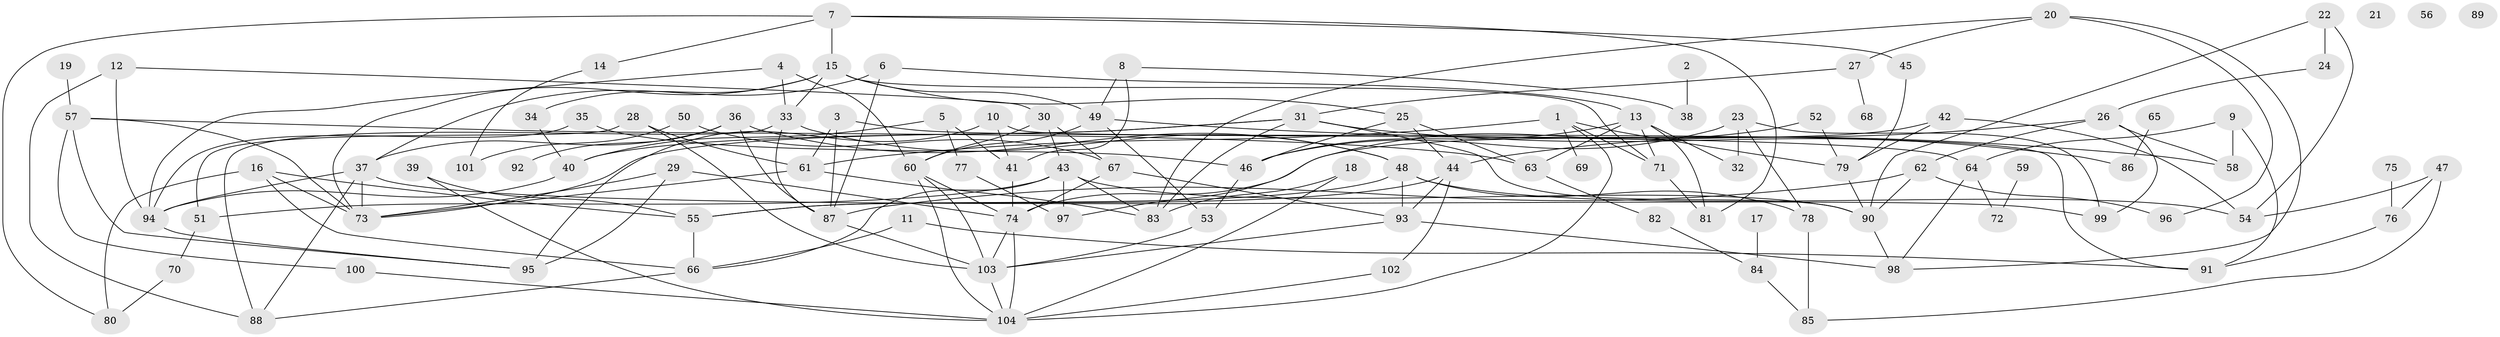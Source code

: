 // coarse degree distribution, {9: 0.038461538461538464, 1: 0.1346153846153846, 8: 0.038461538461538464, 3: 0.19230769230769232, 10: 0.019230769230769232, 4: 0.17307692307692307, 7: 0.07692307692307693, 2: 0.1346153846153846, 11: 0.057692307692307696, 0: 0.057692307692307696, 13: 0.038461538461538464, 5: 0.038461538461538464}
// Generated by graph-tools (version 1.1) at 2025/16/03/04/25 18:16:46]
// undirected, 104 vertices, 179 edges
graph export_dot {
graph [start="1"]
  node [color=gray90,style=filled];
  1;
  2;
  3;
  4;
  5;
  6;
  7;
  8;
  9;
  10;
  11;
  12;
  13;
  14;
  15;
  16;
  17;
  18;
  19;
  20;
  21;
  22;
  23;
  24;
  25;
  26;
  27;
  28;
  29;
  30;
  31;
  32;
  33;
  34;
  35;
  36;
  37;
  38;
  39;
  40;
  41;
  42;
  43;
  44;
  45;
  46;
  47;
  48;
  49;
  50;
  51;
  52;
  53;
  54;
  55;
  56;
  57;
  58;
  59;
  60;
  61;
  62;
  63;
  64;
  65;
  66;
  67;
  68;
  69;
  70;
  71;
  72;
  73;
  74;
  75;
  76;
  77;
  78;
  79;
  80;
  81;
  82;
  83;
  84;
  85;
  86;
  87;
  88;
  89;
  90;
  91;
  92;
  93;
  94;
  95;
  96;
  97;
  98;
  99;
  100;
  101;
  102;
  103;
  104;
  1 -- 61;
  1 -- 69;
  1 -- 71;
  1 -- 79;
  1 -- 104;
  2 -- 38;
  3 -- 61;
  3 -- 64;
  3 -- 87;
  4 -- 33;
  4 -- 60;
  4 -- 94;
  5 -- 40;
  5 -- 41;
  5 -- 77;
  6 -- 13;
  6 -- 37;
  6 -- 87;
  7 -- 14;
  7 -- 15;
  7 -- 45;
  7 -- 80;
  7 -- 81;
  8 -- 38;
  8 -- 41;
  8 -- 49;
  9 -- 58;
  9 -- 64;
  9 -- 91;
  10 -- 41;
  10 -- 91;
  10 -- 95;
  11 -- 66;
  11 -- 91;
  12 -- 30;
  12 -- 88;
  12 -- 94;
  13 -- 32;
  13 -- 46;
  13 -- 63;
  13 -- 71;
  13 -- 81;
  14 -- 101;
  15 -- 25;
  15 -- 33;
  15 -- 34;
  15 -- 49;
  15 -- 71;
  15 -- 73;
  16 -- 55;
  16 -- 66;
  16 -- 73;
  16 -- 80;
  17 -- 84;
  18 -- 83;
  18 -- 104;
  19 -- 57;
  20 -- 27;
  20 -- 83;
  20 -- 96;
  20 -- 98;
  22 -- 24;
  22 -- 54;
  22 -- 90;
  23 -- 32;
  23 -- 46;
  23 -- 78;
  23 -- 99;
  24 -- 26;
  25 -- 44;
  25 -- 46;
  25 -- 63;
  26 -- 44;
  26 -- 58;
  26 -- 62;
  26 -- 99;
  27 -- 31;
  27 -- 68;
  28 -- 51;
  28 -- 61;
  28 -- 103;
  29 -- 73;
  29 -- 74;
  29 -- 95;
  30 -- 43;
  30 -- 60;
  30 -- 67;
  31 -- 40;
  31 -- 73;
  31 -- 83;
  31 -- 86;
  31 -- 90;
  33 -- 48;
  33 -- 87;
  33 -- 88;
  34 -- 40;
  35 -- 46;
  35 -- 94;
  36 -- 37;
  36 -- 48;
  36 -- 87;
  36 -- 92;
  37 -- 73;
  37 -- 88;
  37 -- 94;
  37 -- 99;
  39 -- 55;
  39 -- 104;
  40 -- 94;
  41 -- 74;
  42 -- 54;
  42 -- 74;
  42 -- 79;
  43 -- 51;
  43 -- 66;
  43 -- 83;
  43 -- 90;
  43 -- 97;
  44 -- 55;
  44 -- 93;
  44 -- 102;
  45 -- 79;
  46 -- 53;
  47 -- 54;
  47 -- 76;
  47 -- 85;
  48 -- 54;
  48 -- 55;
  48 -- 78;
  48 -- 93;
  49 -- 53;
  49 -- 58;
  49 -- 60;
  50 -- 67;
  50 -- 101;
  51 -- 70;
  52 -- 79;
  52 -- 97;
  53 -- 103;
  55 -- 66;
  57 -- 63;
  57 -- 73;
  57 -- 95;
  57 -- 100;
  59 -- 72;
  60 -- 74;
  60 -- 103;
  60 -- 104;
  61 -- 73;
  61 -- 83;
  62 -- 87;
  62 -- 90;
  62 -- 96;
  63 -- 82;
  64 -- 72;
  64 -- 98;
  65 -- 86;
  66 -- 88;
  67 -- 74;
  67 -- 93;
  70 -- 80;
  71 -- 81;
  74 -- 103;
  74 -- 104;
  75 -- 76;
  76 -- 91;
  77 -- 97;
  78 -- 85;
  79 -- 90;
  82 -- 84;
  84 -- 85;
  87 -- 103;
  90 -- 98;
  93 -- 98;
  93 -- 103;
  94 -- 95;
  100 -- 104;
  102 -- 104;
  103 -- 104;
}
